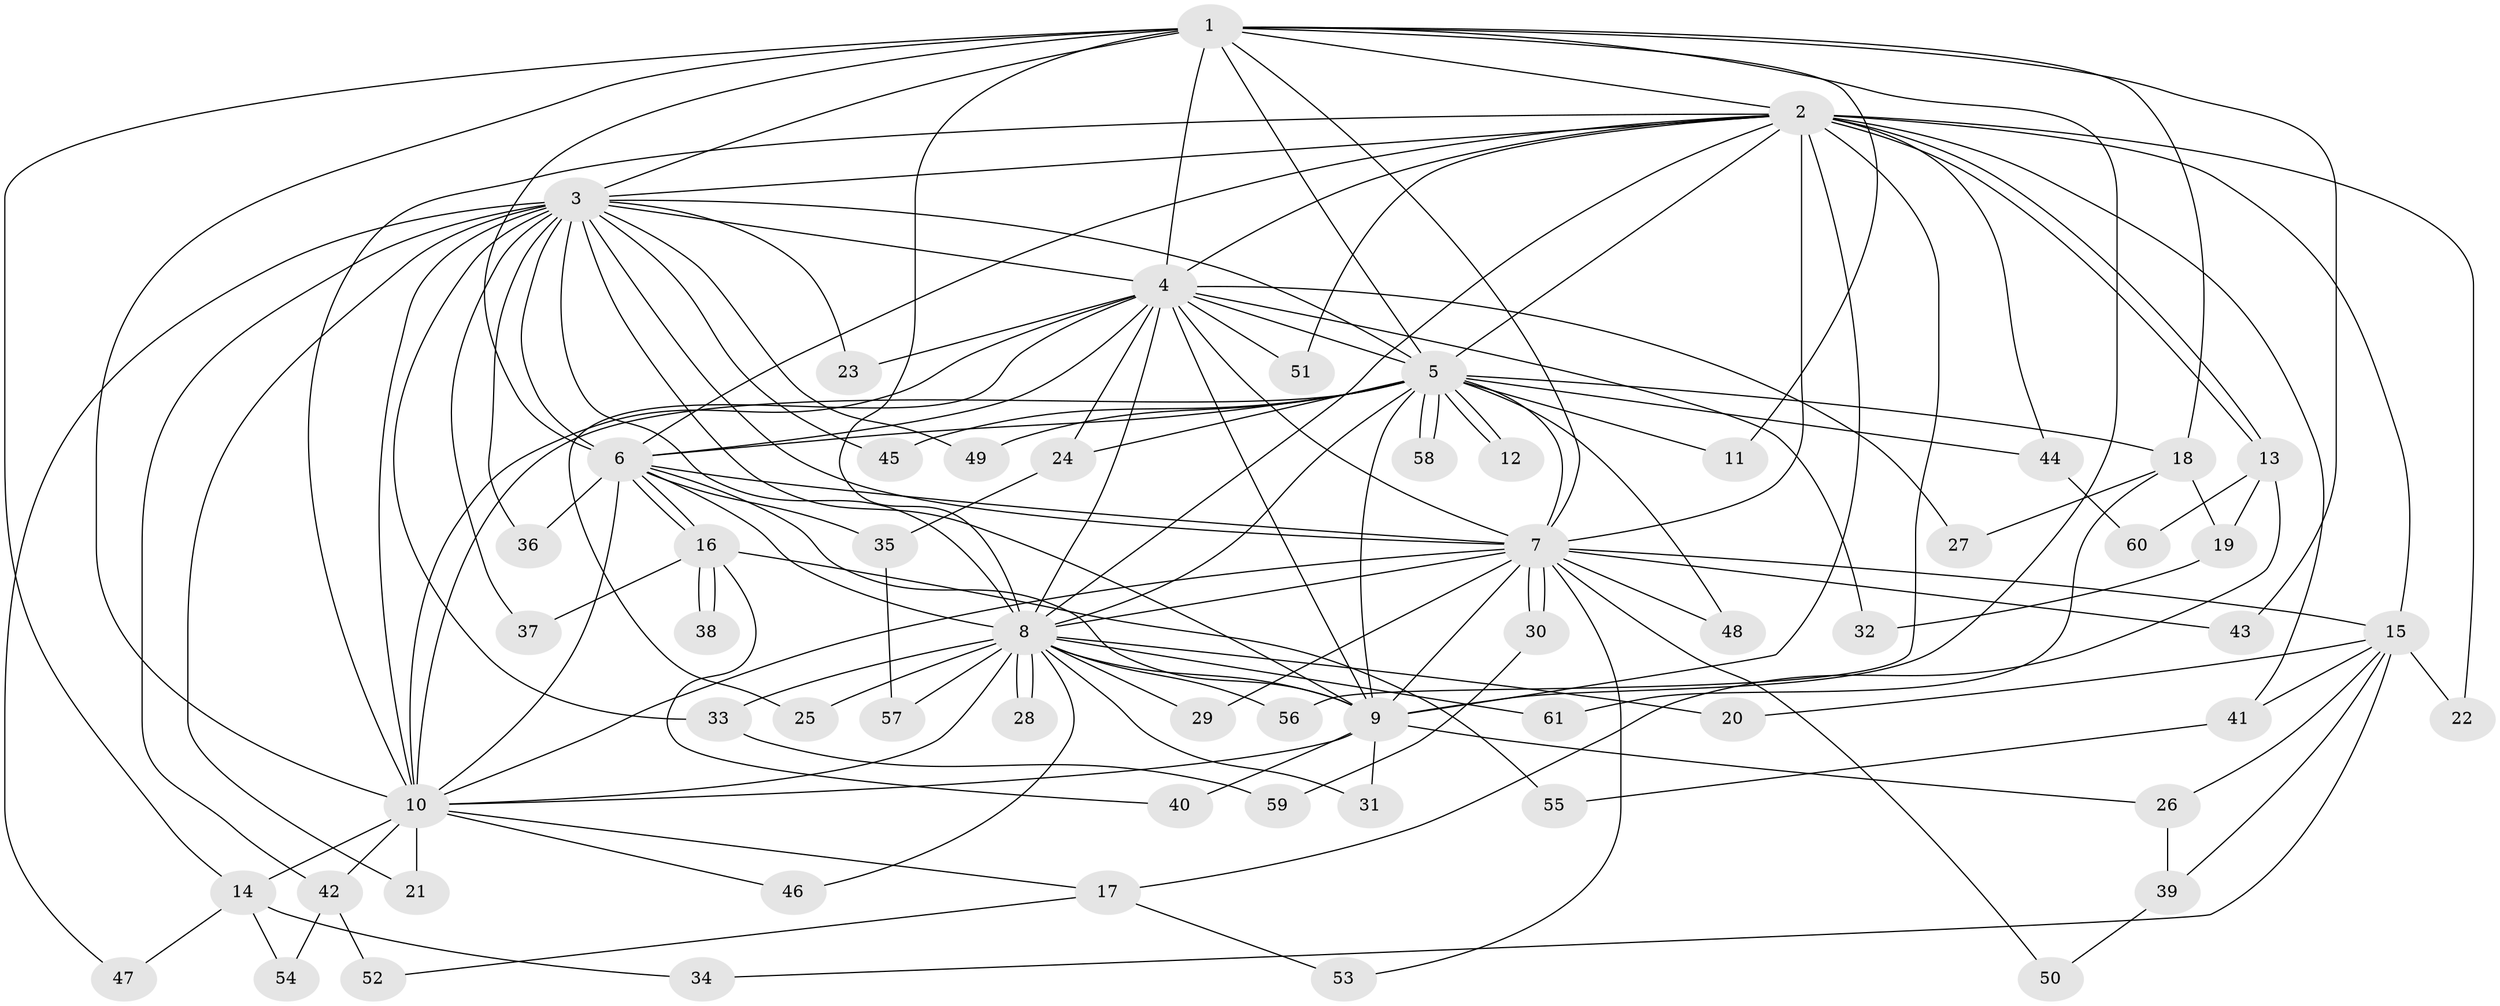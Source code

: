 // coarse degree distribution, {11: 0.06451612903225806, 6: 0.03225806451612903, 2: 0.22580645161290322, 13: 0.0967741935483871, 3: 0.1935483870967742, 5: 0.0967741935483871, 1: 0.12903225806451613, 9: 0.06451612903225806, 4: 0.0967741935483871}
// Generated by graph-tools (version 1.1) at 2025/36/03/04/25 23:36:34]
// undirected, 61 vertices, 147 edges
graph export_dot {
  node [color=gray90,style=filled];
  1;
  2;
  3;
  4;
  5;
  6;
  7;
  8;
  9;
  10;
  11;
  12;
  13;
  14;
  15;
  16;
  17;
  18;
  19;
  20;
  21;
  22;
  23;
  24;
  25;
  26;
  27;
  28;
  29;
  30;
  31;
  32;
  33;
  34;
  35;
  36;
  37;
  38;
  39;
  40;
  41;
  42;
  43;
  44;
  45;
  46;
  47;
  48;
  49;
  50;
  51;
  52;
  53;
  54;
  55;
  56;
  57;
  58;
  59;
  60;
  61;
  1 -- 2;
  1 -- 3;
  1 -- 4;
  1 -- 5;
  1 -- 6;
  1 -- 7;
  1 -- 8;
  1 -- 9;
  1 -- 10;
  1 -- 11;
  1 -- 14;
  1 -- 18;
  1 -- 43;
  2 -- 3;
  2 -- 4;
  2 -- 5;
  2 -- 6;
  2 -- 7;
  2 -- 8;
  2 -- 9;
  2 -- 10;
  2 -- 13;
  2 -- 13;
  2 -- 15;
  2 -- 22;
  2 -- 41;
  2 -- 44;
  2 -- 51;
  2 -- 56;
  3 -- 4;
  3 -- 5;
  3 -- 6;
  3 -- 7;
  3 -- 8;
  3 -- 9;
  3 -- 10;
  3 -- 21;
  3 -- 23;
  3 -- 33;
  3 -- 36;
  3 -- 37;
  3 -- 42;
  3 -- 45;
  3 -- 47;
  3 -- 49;
  4 -- 5;
  4 -- 6;
  4 -- 7;
  4 -- 8;
  4 -- 9;
  4 -- 10;
  4 -- 23;
  4 -- 24;
  4 -- 25;
  4 -- 27;
  4 -- 32;
  4 -- 51;
  5 -- 6;
  5 -- 7;
  5 -- 8;
  5 -- 9;
  5 -- 10;
  5 -- 11;
  5 -- 12;
  5 -- 12;
  5 -- 18;
  5 -- 24;
  5 -- 44;
  5 -- 45;
  5 -- 48;
  5 -- 49;
  5 -- 58;
  5 -- 58;
  6 -- 7;
  6 -- 8;
  6 -- 9;
  6 -- 10;
  6 -- 16;
  6 -- 16;
  6 -- 35;
  6 -- 36;
  7 -- 8;
  7 -- 9;
  7 -- 10;
  7 -- 15;
  7 -- 29;
  7 -- 30;
  7 -- 30;
  7 -- 43;
  7 -- 48;
  7 -- 50;
  7 -- 53;
  8 -- 9;
  8 -- 10;
  8 -- 20;
  8 -- 25;
  8 -- 28;
  8 -- 28;
  8 -- 29;
  8 -- 31;
  8 -- 33;
  8 -- 46;
  8 -- 56;
  8 -- 57;
  8 -- 61;
  9 -- 10;
  9 -- 26;
  9 -- 31;
  9 -- 40;
  10 -- 14;
  10 -- 17;
  10 -- 21;
  10 -- 42;
  10 -- 46;
  13 -- 17;
  13 -- 19;
  13 -- 60;
  14 -- 34;
  14 -- 47;
  14 -- 54;
  15 -- 20;
  15 -- 22;
  15 -- 26;
  15 -- 34;
  15 -- 39;
  15 -- 41;
  16 -- 37;
  16 -- 38;
  16 -- 38;
  16 -- 40;
  16 -- 55;
  17 -- 52;
  17 -- 53;
  18 -- 19;
  18 -- 27;
  18 -- 61;
  19 -- 32;
  24 -- 35;
  26 -- 39;
  30 -- 59;
  33 -- 59;
  35 -- 57;
  39 -- 50;
  41 -- 55;
  42 -- 52;
  42 -- 54;
  44 -- 60;
}
